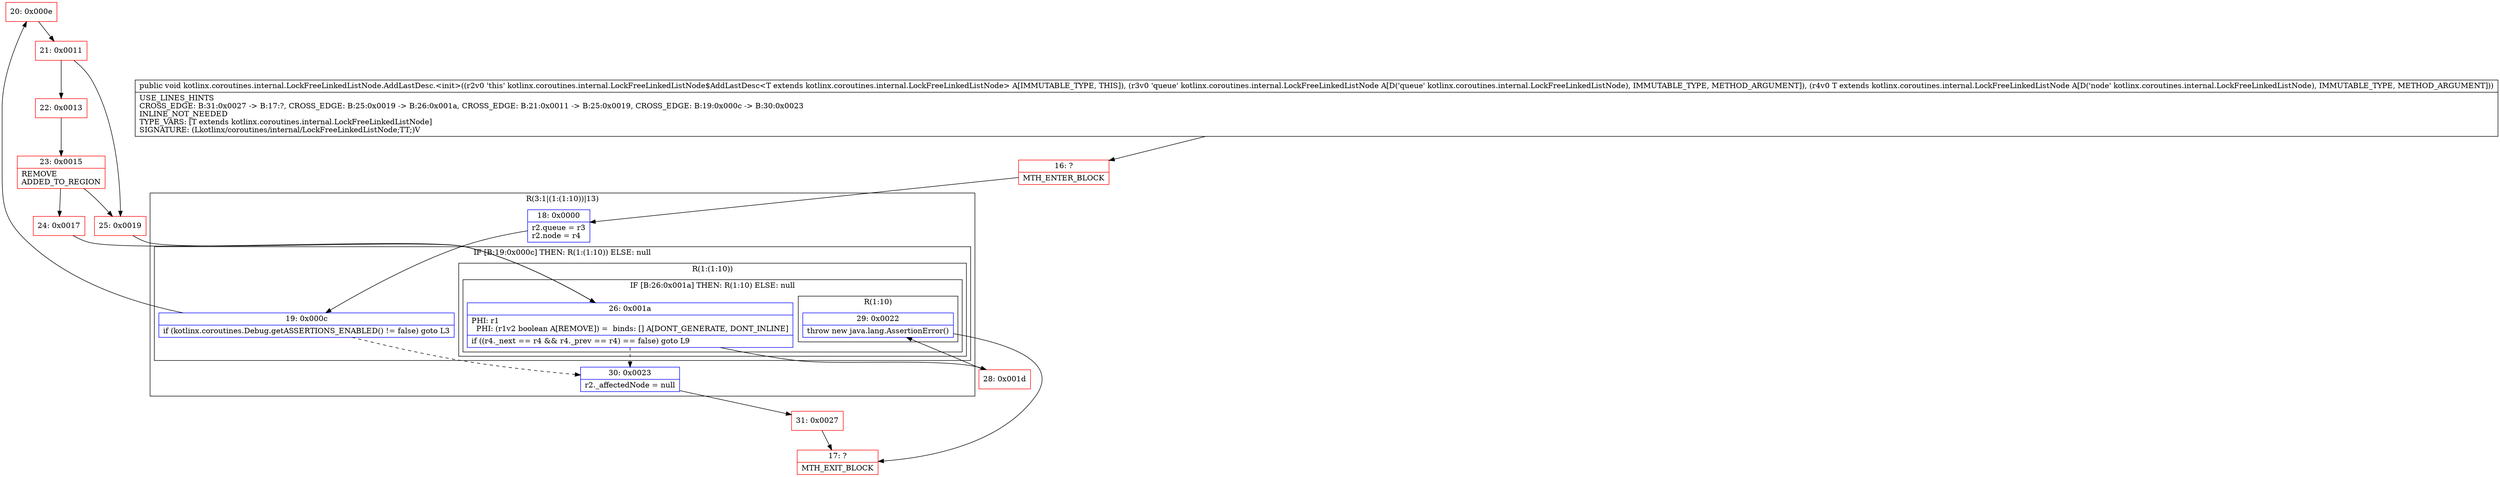 digraph "CFG forkotlinx.coroutines.internal.LockFreeLinkedListNode.AddLastDesc.\<init\>(Lkotlinx\/coroutines\/internal\/LockFreeLinkedListNode;Lkotlinx\/coroutines\/internal\/LockFreeLinkedListNode;)V" {
subgraph cluster_Region_850744718 {
label = "R(3:1|(1:(1:10))|13)";
node [shape=record,color=blue];
Node_18 [shape=record,label="{18\:\ 0x0000|r2.queue = r3\lr2.node = r4\l}"];
subgraph cluster_IfRegion_1427076741 {
label = "IF [B:19:0x000c] THEN: R(1:(1:10)) ELSE: null";
node [shape=record,color=blue];
Node_19 [shape=record,label="{19\:\ 0x000c|if (kotlinx.coroutines.Debug.getASSERTIONS_ENABLED() != false) goto L3\l}"];
subgraph cluster_Region_1411664555 {
label = "R(1:(1:10))";
node [shape=record,color=blue];
subgraph cluster_IfRegion_1668100259 {
label = "IF [B:26:0x001a] THEN: R(1:10) ELSE: null";
node [shape=record,color=blue];
Node_26 [shape=record,label="{26\:\ 0x001a|PHI: r1 \l  PHI: (r1v2 boolean A[REMOVE]) =  binds: [] A[DONT_GENERATE, DONT_INLINE]\l|if ((r4._next == r4 && r4._prev == r4) == false) goto L9\l}"];
subgraph cluster_Region_2070675557 {
label = "R(1:10)";
node [shape=record,color=blue];
Node_29 [shape=record,label="{29\:\ 0x0022|throw new java.lang.AssertionError()\l}"];
}
}
}
}
Node_30 [shape=record,label="{30\:\ 0x0023|r2._affectedNode = null\l}"];
}
Node_16 [shape=record,color=red,label="{16\:\ ?|MTH_ENTER_BLOCK\l}"];
Node_20 [shape=record,color=red,label="{20\:\ 0x000e}"];
Node_21 [shape=record,color=red,label="{21\:\ 0x0011}"];
Node_22 [shape=record,color=red,label="{22\:\ 0x0013}"];
Node_23 [shape=record,color=red,label="{23\:\ 0x0015|REMOVE\lADDED_TO_REGION\l}"];
Node_24 [shape=record,color=red,label="{24\:\ 0x0017}"];
Node_28 [shape=record,color=red,label="{28\:\ 0x001d}"];
Node_17 [shape=record,color=red,label="{17\:\ ?|MTH_EXIT_BLOCK\l}"];
Node_25 [shape=record,color=red,label="{25\:\ 0x0019}"];
Node_31 [shape=record,color=red,label="{31\:\ 0x0027}"];
MethodNode[shape=record,label="{public void kotlinx.coroutines.internal.LockFreeLinkedListNode.AddLastDesc.\<init\>((r2v0 'this' kotlinx.coroutines.internal.LockFreeLinkedListNode$AddLastDesc\<T extends kotlinx.coroutines.internal.LockFreeLinkedListNode\> A[IMMUTABLE_TYPE, THIS]), (r3v0 'queue' kotlinx.coroutines.internal.LockFreeLinkedListNode A[D('queue' kotlinx.coroutines.internal.LockFreeLinkedListNode), IMMUTABLE_TYPE, METHOD_ARGUMENT]), (r4v0 T extends kotlinx.coroutines.internal.LockFreeLinkedListNode A[D('node' kotlinx.coroutines.internal.LockFreeLinkedListNode), IMMUTABLE_TYPE, METHOD_ARGUMENT]))  | USE_LINES_HINTS\lCROSS_EDGE: B:31:0x0027 \-\> B:17:?, CROSS_EDGE: B:25:0x0019 \-\> B:26:0x001a, CROSS_EDGE: B:21:0x0011 \-\> B:25:0x0019, CROSS_EDGE: B:19:0x000c \-\> B:30:0x0023\lINLINE_NOT_NEEDED\lTYPE_VARS: [T extends kotlinx.coroutines.internal.LockFreeLinkedListNode]\lSIGNATURE: (Lkotlinx\/coroutines\/internal\/LockFreeLinkedListNode;TT;)V\l}"];
MethodNode -> Node_16;Node_18 -> Node_19;
Node_19 -> Node_20;
Node_19 -> Node_30[style=dashed];
Node_26 -> Node_28;
Node_26 -> Node_30[style=dashed];
Node_29 -> Node_17;
Node_30 -> Node_31;
Node_16 -> Node_18;
Node_20 -> Node_21;
Node_21 -> Node_22;
Node_21 -> Node_25;
Node_22 -> Node_23;
Node_23 -> Node_24;
Node_23 -> Node_25;
Node_24 -> Node_26;
Node_28 -> Node_29;
Node_25 -> Node_26;
Node_31 -> Node_17;
}

